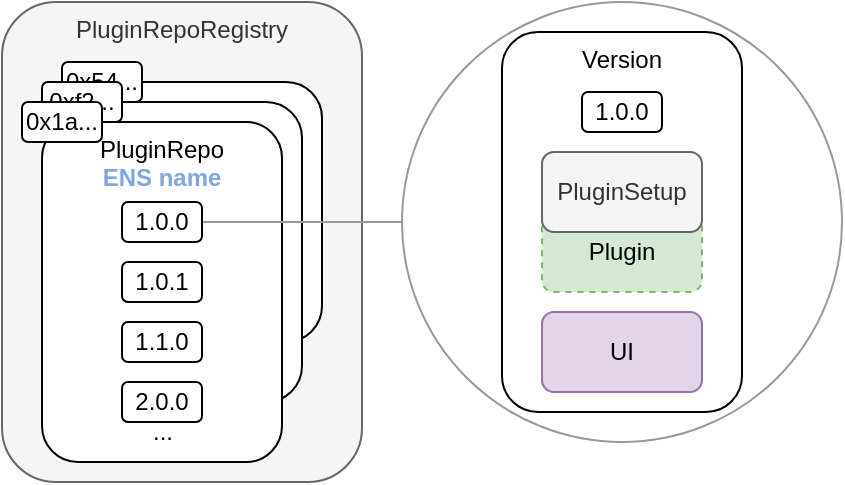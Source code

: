 <mxfile version="20.3.0" type="device"><diagram id="X8JupkG_frpfl3048SV1" name="Seite-1"><mxGraphModel dx="946" dy="672" grid="1" gridSize="10" guides="1" tooltips="1" connect="1" arrows="1" fold="1" page="1" pageScale="1" pageWidth="827" pageHeight="1169" math="0" shadow="0"><root><mxCell id="0"/><mxCell id="1" parent="0"/><mxCell id="vR4m3jN8ltwaBv8FhDCX-23" value="" style="ellipse;whiteSpace=wrap;html=1;aspect=fixed;labelBorderColor=default;fontColor=#7EA6E0;strokeColor=#999999;" parent="1" vertex="1"><mxGeometry x="640" y="80" width="220" height="220" as="geometry"/></mxCell><mxCell id="vR4m3jN8ltwaBv8FhDCX-12" value="Version" style="rounded=1;whiteSpace=wrap;html=1;verticalAlign=top;strokeColor=#000000;align=center;" parent="1" vertex="1"><mxGeometry x="690" y="95" width="120" height="190" as="geometry"/></mxCell><mxCell id="QeQ9D6eCI_H8n2r237_F-14" value="PluginRepoRegistry" style="rounded=1;whiteSpace=wrap;html=1;fillColor=#f5f5f5;strokeColor=#666666;fontColor=#333333;verticalAlign=top;" parent="1" vertex="1"><mxGeometry x="440" y="80" width="180" height="240" as="geometry"/></mxCell><mxCell id="vR4m3jN8ltwaBv8FhDCX-16" value="" style="rounded=1;whiteSpace=wrap;html=1;" parent="1" vertex="1"><mxGeometry x="480" y="120" width="120" height="130" as="geometry"/></mxCell><mxCell id="vR4m3jN8ltwaBv8FhDCX-28" value="0x54..." style="rounded=1;whiteSpace=wrap;html=1;verticalAlign=middle;strokeColor=#000000;" parent="1" vertex="1"><mxGeometry x="470" y="110" width="40" height="20" as="geometry"/></mxCell><mxCell id="vR4m3jN8ltwaBv8FhDCX-6" value="" style="rounded=1;whiteSpace=wrap;html=1;" parent="1" vertex="1"><mxGeometry x="470" y="130" width="120" height="150" as="geometry"/></mxCell><mxCell id="QeQ9D6eCI_H8n2r237_F-6" value="PluginRepo&lt;br&gt;&lt;font color=&quot;#7ea6e0&quot;&gt;&lt;b&gt;ENS name&lt;/b&gt;&lt;/font&gt;" style="rounded=1;whiteSpace=wrap;html=1;verticalAlign=top;strokeColor=#000000;align=center;" parent="1" vertex="1"><mxGeometry x="460" y="140" width="120" height="170" as="geometry"/></mxCell><mxCell id="vR4m3jN8ltwaBv8FhDCX-24" style="rounded=0;orthogonalLoop=1;jettySize=auto;html=1;exitX=1;exitY=0.5;exitDx=0;exitDy=0;fontColor=#7EA6E0;startArrow=none;startFill=0;endArrow=none;endFill=0;strokeColor=#999999;" parent="1" source="QeQ9D6eCI_H8n2r237_F-2" target="vR4m3jN8ltwaBv8FhDCX-23" edge="1"><mxGeometry relative="1" as="geometry"/></mxCell><mxCell id="QeQ9D6eCI_H8n2r237_F-1" value="1.0.1" style="rounded=1;whiteSpace=wrap;html=1;verticalAlign=middle;strokeColor=#000000;" parent="1" vertex="1"><mxGeometry x="500" y="210" width="40" height="20" as="geometry"/></mxCell><mxCell id="QeQ9D6eCI_H8n2r237_F-5" value="1.1.0" style="rounded=1;whiteSpace=wrap;html=1;verticalAlign=middle;strokeColor=#000000;" parent="1" vertex="1"><mxGeometry x="500" y="240" width="40" height="20" as="geometry"/></mxCell><mxCell id="vR4m3jN8ltwaBv8FhDCX-10" value="2.0.0" style="rounded=1;whiteSpace=wrap;html=1;verticalAlign=middle;strokeColor=#000000;" parent="1" vertex="1"><mxGeometry x="500" y="270" width="40" height="20" as="geometry"/></mxCell><mxCell id="vR4m3jN8ltwaBv8FhDCX-15" value="..." style="text;html=1;align=center;verticalAlign=middle;resizable=0;points=[];autosize=1;strokeColor=none;fillColor=none;" parent="1" vertex="1"><mxGeometry x="505" y="280" width="30" height="30" as="geometry"/></mxCell><mxCell id="QeQ9D6eCI_H8n2r237_F-2" value="1.0.0" style="rounded=1;whiteSpace=wrap;html=1;verticalAlign=middle;strokeColor=#000000;" parent="1" vertex="1"><mxGeometry x="500" y="180" width="40" height="20" as="geometry"/></mxCell><mxCell id="vR4m3jN8ltwaBv8FhDCX-27" value="0xf2..." style="rounded=1;whiteSpace=wrap;html=1;verticalAlign=middle;strokeColor=#000000;" parent="1" vertex="1"><mxGeometry x="460" y="120" width="40" height="20" as="geometry"/></mxCell><mxCell id="vR4m3jN8ltwaBv8FhDCX-26" value="0x1a..." style="rounded=1;whiteSpace=wrap;html=1;verticalAlign=middle;strokeColor=#000000;" parent="1" vertex="1"><mxGeometry x="450" y="130" width="40" height="20" as="geometry"/></mxCell><mxCell id="QeQ9D6eCI_H8n2r237_F-4" value="Plugin" style="rounded=1;whiteSpace=wrap;html=1;fillColor=#d5e8d4;strokeColor=#82b366;glass=0;sketch=0;shadow=0;dashed=1;" parent="1" vertex="1"><mxGeometry x="710" y="185" width="80" height="40" as="geometry"/></mxCell><mxCell id="QeQ9D6eCI_H8n2r237_F-7" value="PluginSetup" style="rounded=1;whiteSpace=wrap;html=1;fillColor=#f5f5f5;strokeColor=#666666;fontColor=#333333;" parent="1" vertex="1"><mxGeometry x="710" y="155" width="80" height="40" as="geometry"/></mxCell><mxCell id="vR4m3jN8ltwaBv8FhDCX-11" value="1.0.0" style="rounded=1;whiteSpace=wrap;html=1;verticalAlign=middle;" parent="1" vertex="1"><mxGeometry x="730" y="125" width="40" height="20" as="geometry"/></mxCell><mxCell id="vR4m3jN8ltwaBv8FhDCX-5" value="UI" style="rounded=1;whiteSpace=wrap;html=1;fillColor=#e1d5e7;strokeColor=#9673a6;" parent="1" vertex="1"><mxGeometry x="710" y="235" width="80" height="40" as="geometry"/></mxCell></root></mxGraphModel></diagram></mxfile>
